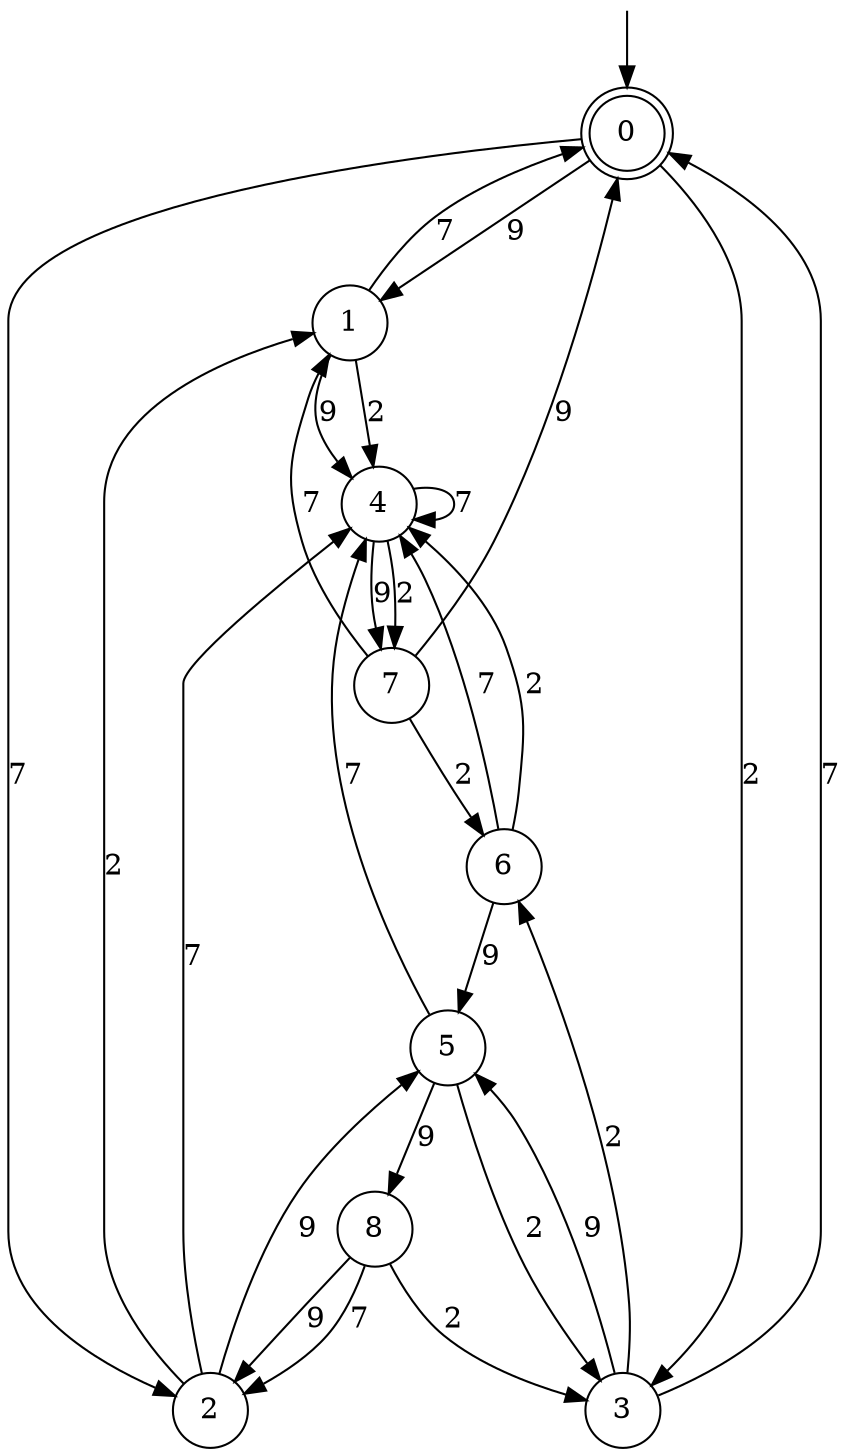 digraph g {

	s0 [shape="doublecircle" label="0"];
	s1 [shape="circle" label="1"];
	s2 [shape="circle" label="2"];
	s3 [shape="circle" label="3"];
	s4 [shape="circle" label="4"];
	s5 [shape="circle" label="5"];
	s6 [shape="circle" label="6"];
	s7 [shape="circle" label="7"];
	s8 [shape="circle" label="8"];
	s0 -> s1 [label="9"];
	s0 -> s2 [label="7"];
	s0 -> s3 [label="2"];
	s1 -> s4 [label="9"];
	s1 -> s0 [label="7"];
	s1 -> s4 [label="2"];
	s2 -> s5 [label="9"];
	s2 -> s4 [label="7"];
	s2 -> s1 [label="2"];
	s3 -> s5 [label="9"];
	s3 -> s0 [label="7"];
	s3 -> s6 [label="2"];
	s4 -> s7 [label="9"];
	s4 -> s4 [label="7"];
	s4 -> s7 [label="2"];
	s5 -> s8 [label="9"];
	s5 -> s4 [label="7"];
	s5 -> s3 [label="2"];
	s6 -> s5 [label="9"];
	s6 -> s4 [label="7"];
	s6 -> s4 [label="2"];
	s7 -> s0 [label="9"];
	s7 -> s1 [label="7"];
	s7 -> s6 [label="2"];
	s8 -> s2 [label="9"];
	s8 -> s2 [label="7"];
	s8 -> s3 [label="2"];

__start0 [label="" shape="none" width="0" height="0"];
__start0 -> s0;

}
